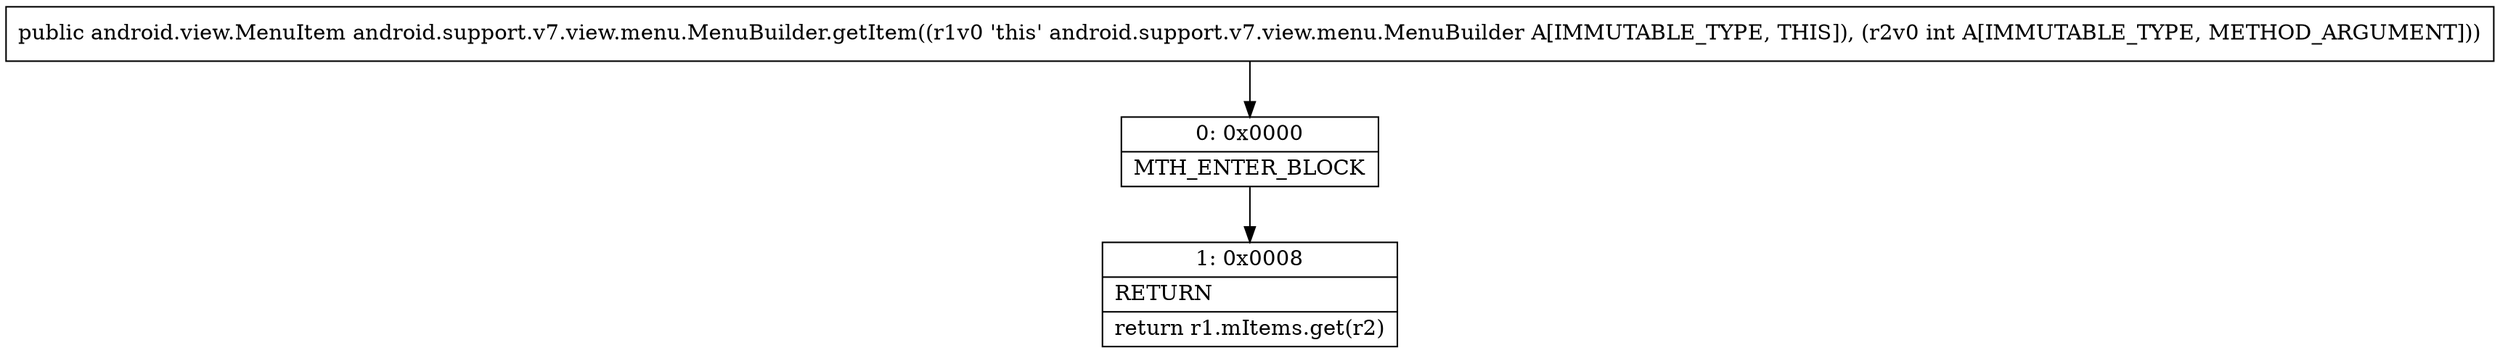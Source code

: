 digraph "CFG forandroid.support.v7.view.menu.MenuBuilder.getItem(I)Landroid\/view\/MenuItem;" {
Node_0 [shape=record,label="{0\:\ 0x0000|MTH_ENTER_BLOCK\l}"];
Node_1 [shape=record,label="{1\:\ 0x0008|RETURN\l|return r1.mItems.get(r2)\l}"];
MethodNode[shape=record,label="{public android.view.MenuItem android.support.v7.view.menu.MenuBuilder.getItem((r1v0 'this' android.support.v7.view.menu.MenuBuilder A[IMMUTABLE_TYPE, THIS]), (r2v0 int A[IMMUTABLE_TYPE, METHOD_ARGUMENT])) }"];
MethodNode -> Node_0;
Node_0 -> Node_1;
}

